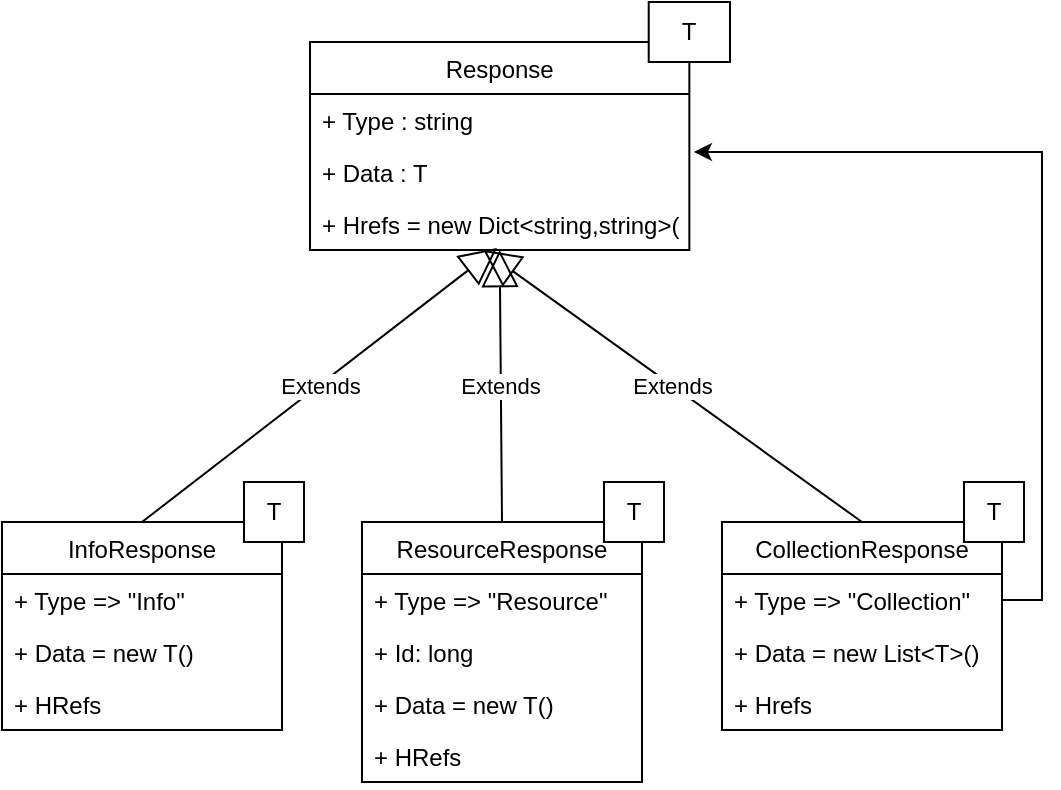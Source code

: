 <mxfile version="15.4.1" type="device"><diagram id="KbLSLMsUjB4GyHWstAiG" name="Page-1"><mxGraphModel dx="676" dy="579" grid="1" gridSize="10" guides="1" tooltips="1" connect="1" arrows="1" fold="1" page="1" pageScale="1" pageWidth="827" pageHeight="1169" math="0" shadow="0"><root><mxCell id="0"/><mxCell id="1" parent="0"/><mxCell id="xTfS2Yct2Bhlda6usDqQ-23" style="edgeStyle=orthogonalEdgeStyle;rounded=0;orthogonalLoop=1;jettySize=auto;html=1;exitX=1;exitY=0.5;exitDx=0;exitDy=0;entryX=1.012;entryY=0.115;entryDx=0;entryDy=0;entryPerimeter=0;" parent="1" source="xTfS2Yct2Bhlda6usDqQ-19" target="xTfS2Yct2Bhlda6usDqQ-7" edge="1"><mxGeometry relative="1" as="geometry"><mxPoint x="470" y="130" as="targetPoint"/></mxGeometry></mxCell><mxCell id="xTfS2Yct2Bhlda6usDqQ-16" value="Extends" style="endArrow=block;endSize=16;endFill=0;html=1;exitX=0.5;exitY=0;exitDx=0;exitDy=0;entryX=0.5;entryY=1;entryDx=0;entryDy=0;" parent="1" source="xTfS2Yct2Bhlda6usDqQ-11" target="xTfS2Yct2Bhlda6usDqQ-6" edge="1"><mxGeometry width="160" relative="1" as="geometry"><mxPoint x="299" y="580" as="sourcePoint"/><mxPoint x="370" y="230" as="targetPoint"/></mxGeometry></mxCell><mxCell id="xTfS2Yct2Bhlda6usDqQ-22" value="Extends" style="endArrow=block;endSize=16;endFill=0;html=1;exitX=0.5;exitY=0;exitDx=0;exitDy=0;entryX=0.457;entryY=1;entryDx=0;entryDy=0;entryPerimeter=0;" parent="1" source="xTfS2Yct2Bhlda6usDqQ-18" target="6-Qfm5SMKNs53TIIk_lK-2" edge="1"><mxGeometry width="160" relative="1" as="geometry"><mxPoint x="529" y="600" as="sourcePoint"/><mxPoint x="328.04" y="280.99" as="targetPoint"/></mxGeometry></mxCell><mxCell id="6-Qfm5SMKNs53TIIk_lK-6" value="" style="group" parent="1" vertex="1" connectable="0"><mxGeometry x="410" y="320" width="151" height="124" as="geometry"/></mxCell><mxCell id="xTfS2Yct2Bhlda6usDqQ-18" value="CollectionResponse" style="swimlane;fontStyle=0;childLayout=stackLayout;horizontal=1;startSize=26;fillColor=none;horizontalStack=0;resizeParent=1;resizeParentMax=0;resizeLast=0;collapsible=1;marginBottom=0;" parent="6-Qfm5SMKNs53TIIk_lK-6" vertex="1"><mxGeometry y="20" width="140" height="104" as="geometry"/></mxCell><mxCell id="xTfS2Yct2Bhlda6usDqQ-19" value="+ Type =&gt; &quot;Collection&quot;" style="text;strokeColor=none;fillColor=none;align=left;verticalAlign=top;spacingLeft=4;spacingRight=4;overflow=hidden;rotatable=0;points=[[0,0.5],[1,0.5]];portConstraint=eastwest;" parent="xTfS2Yct2Bhlda6usDqQ-18" vertex="1"><mxGeometry y="26" width="140" height="26" as="geometry"/></mxCell><mxCell id="xTfS2Yct2Bhlda6usDqQ-20" value="+ Data = new List&lt;T&gt;()&#xA;" style="text;strokeColor=none;fillColor=none;align=left;verticalAlign=top;spacingLeft=4;spacingRight=4;overflow=hidden;rotatable=0;points=[[0,0.5],[1,0.5]];portConstraint=eastwest;" parent="xTfS2Yct2Bhlda6usDqQ-18" vertex="1"><mxGeometry y="52" width="140" height="26" as="geometry"/></mxCell><mxCell id="6-Qfm5SMKNs53TIIk_lK-1" value="+ Hrefs&#xA;" style="text;strokeColor=none;fillColor=none;align=left;verticalAlign=top;spacingLeft=4;spacingRight=4;overflow=hidden;rotatable=0;points=[[0,0.5],[1,0.5]];portConstraint=eastwest;" parent="xTfS2Yct2Bhlda6usDqQ-18" vertex="1"><mxGeometry y="78" width="140" height="26" as="geometry"/></mxCell><mxCell id="6-Qfm5SMKNs53TIIk_lK-5" value="T" style="rounded=0;whiteSpace=wrap;html=1;" parent="6-Qfm5SMKNs53TIIk_lK-6" vertex="1"><mxGeometry x="121" width="30" height="30" as="geometry"/></mxCell><mxCell id="6-Qfm5SMKNs53TIIk_lK-7" value="" style="group" parent="1" vertex="1" connectable="0"><mxGeometry x="204" y="80" width="210" height="124" as="geometry"/></mxCell><mxCell id="xTfS2Yct2Bhlda6usDqQ-6" value="Response" style="swimlane;fontStyle=0;childLayout=stackLayout;horizontal=1;startSize=26;fillColor=none;horizontalStack=0;resizeParent=1;resizeParentMax=0;resizeLast=0;collapsible=1;marginBottom=0;" parent="6-Qfm5SMKNs53TIIk_lK-7" vertex="1"><mxGeometry y="20" width="189.677" height="104" as="geometry"/></mxCell><mxCell id="xTfS2Yct2Bhlda6usDqQ-8" value="+ Type : string" style="text;strokeColor=none;fillColor=none;align=left;verticalAlign=top;spacingLeft=4;spacingRight=4;overflow=hidden;rotatable=0;points=[[0,0.5],[1,0.5]];portConstraint=eastwest;" parent="xTfS2Yct2Bhlda6usDqQ-6" vertex="1"><mxGeometry y="26" width="189.677" height="26" as="geometry"/></mxCell><mxCell id="xTfS2Yct2Bhlda6usDqQ-7" value="+ Data : T" style="text;strokeColor=none;fillColor=none;align=left;verticalAlign=top;spacingLeft=4;spacingRight=4;overflow=hidden;rotatable=0;points=[[0,0.5],[1,0.5]];portConstraint=eastwest;" parent="xTfS2Yct2Bhlda6usDqQ-6" vertex="1"><mxGeometry y="52" width="189.677" height="26" as="geometry"/></mxCell><mxCell id="6-Qfm5SMKNs53TIIk_lK-2" value="+ Hrefs = new Dict&lt;string,string&gt;()" style="text;strokeColor=none;fillColor=none;align=left;verticalAlign=top;spacingLeft=4;spacingRight=4;overflow=hidden;rotatable=0;points=[[0,0.5],[1,0.5]];portConstraint=eastwest;" parent="xTfS2Yct2Bhlda6usDqQ-6" vertex="1"><mxGeometry y="78" width="189.677" height="26" as="geometry"/></mxCell><mxCell id="6-Qfm5SMKNs53TIIk_lK-3" value="T" style="rounded=0;whiteSpace=wrap;html=1;" parent="6-Qfm5SMKNs53TIIk_lK-7" vertex="1"><mxGeometry x="169.355" width="40.645" height="30" as="geometry"/></mxCell><mxCell id="6-Qfm5SMKNs53TIIk_lK-8" value="" style="group" parent="1" vertex="1" connectable="0"><mxGeometry x="230" y="320" width="151" height="150" as="geometry"/></mxCell><mxCell id="xTfS2Yct2Bhlda6usDqQ-11" value="ResourceResponse" style="swimlane;fontStyle=0;childLayout=stackLayout;horizontal=1;startSize=26;fillColor=none;horizontalStack=0;resizeParent=1;resizeParentMax=0;resizeLast=0;collapsible=1;marginBottom=0;" parent="6-Qfm5SMKNs53TIIk_lK-8" vertex="1"><mxGeometry y="20" width="140" height="130" as="geometry"/></mxCell><mxCell id="xTfS2Yct2Bhlda6usDqQ-12" value="+ Type =&gt; &quot;Resource&quot;" style="text;strokeColor=none;fillColor=none;align=left;verticalAlign=top;spacingLeft=4;spacingRight=4;overflow=hidden;rotatable=0;points=[[0,0.5],[1,0.5]];portConstraint=eastwest;" parent="xTfS2Yct2Bhlda6usDqQ-11" vertex="1"><mxGeometry y="26" width="140" height="26" as="geometry"/></mxCell><mxCell id="xTfS2Yct2Bhlda6usDqQ-15" value="+ Id: long" style="text;strokeColor=none;fillColor=none;align=left;verticalAlign=top;spacingLeft=4;spacingRight=4;overflow=hidden;rotatable=0;points=[[0,0.5],[1,0.5]];portConstraint=eastwest;" parent="xTfS2Yct2Bhlda6usDqQ-11" vertex="1"><mxGeometry y="52" width="140" height="26" as="geometry"/></mxCell><mxCell id="xTfS2Yct2Bhlda6usDqQ-14" value="+ Data = new T()" style="text;strokeColor=none;fillColor=none;align=left;verticalAlign=top;spacingLeft=4;spacingRight=4;overflow=hidden;rotatable=0;points=[[0,0.5],[1,0.5]];portConstraint=eastwest;" parent="xTfS2Yct2Bhlda6usDqQ-11" vertex="1"><mxGeometry y="78" width="140" height="26" as="geometry"/></mxCell><mxCell id="xTfS2Yct2Bhlda6usDqQ-13" value="+ HRefs" style="text;strokeColor=none;fillColor=none;align=left;verticalAlign=top;spacingLeft=4;spacingRight=4;overflow=hidden;rotatable=0;points=[[0,0.5],[1,0.5]];portConstraint=eastwest;" parent="xTfS2Yct2Bhlda6usDqQ-11" vertex="1"><mxGeometry y="104" width="140" height="26" as="geometry"/></mxCell><mxCell id="6-Qfm5SMKNs53TIIk_lK-4" value="T" style="rounded=0;whiteSpace=wrap;html=1;" parent="6-Qfm5SMKNs53TIIk_lK-8" vertex="1"><mxGeometry x="121" width="30" height="30" as="geometry"/></mxCell><mxCell id="6-Qfm5SMKNs53TIIk_lK-9" value="" style="group" parent="1" vertex="1" connectable="0"><mxGeometry x="50" y="320" width="151" height="150" as="geometry"/></mxCell><mxCell id="6-Qfm5SMKNs53TIIk_lK-10" value="InfoResponse" style="swimlane;fontStyle=0;childLayout=stackLayout;horizontal=1;startSize=26;fillColor=none;horizontalStack=0;resizeParent=1;resizeParentMax=0;resizeLast=0;collapsible=1;marginBottom=0;" parent="6-Qfm5SMKNs53TIIk_lK-9" vertex="1"><mxGeometry y="20" width="140" height="104" as="geometry"/></mxCell><mxCell id="6-Qfm5SMKNs53TIIk_lK-13" value="+ Type =&gt; &quot;Info&quot;" style="text;strokeColor=none;fillColor=none;align=left;verticalAlign=top;spacingLeft=4;spacingRight=4;overflow=hidden;rotatable=0;points=[[0,0.5],[1,0.5]];portConstraint=eastwest;" parent="6-Qfm5SMKNs53TIIk_lK-10" vertex="1"><mxGeometry y="26" width="140" height="26" as="geometry"/></mxCell><mxCell id="6-Qfm5SMKNs53TIIk_lK-12" value="+ Data = new T()" style="text;strokeColor=none;fillColor=none;align=left;verticalAlign=top;spacingLeft=4;spacingRight=4;overflow=hidden;rotatable=0;points=[[0,0.5],[1,0.5]];portConstraint=eastwest;" parent="6-Qfm5SMKNs53TIIk_lK-10" vertex="1"><mxGeometry y="52" width="140" height="26" as="geometry"/></mxCell><mxCell id="6-Qfm5SMKNs53TIIk_lK-14" value="+ HRefs" style="text;strokeColor=none;fillColor=none;align=left;verticalAlign=top;spacingLeft=4;spacingRight=4;overflow=hidden;rotatable=0;points=[[0,0.5],[1,0.5]];portConstraint=eastwest;" parent="6-Qfm5SMKNs53TIIk_lK-10" vertex="1"><mxGeometry y="78" width="140" height="26" as="geometry"/></mxCell><mxCell id="6-Qfm5SMKNs53TIIk_lK-15" value="T" style="rounded=0;whiteSpace=wrap;html=1;" parent="6-Qfm5SMKNs53TIIk_lK-9" vertex="1"><mxGeometry x="121" width="30" height="30" as="geometry"/></mxCell><mxCell id="6-Qfm5SMKNs53TIIk_lK-16" value="Extends" style="endArrow=block;endSize=16;endFill=0;html=1;exitX=0.5;exitY=0;exitDx=0;exitDy=0;entryX=0.493;entryY=0.962;entryDx=0;entryDy=0;entryPerimeter=0;" parent="1" source="6-Qfm5SMKNs53TIIk_lK-10" target="6-Qfm5SMKNs53TIIk_lK-2" edge="1"><mxGeometry width="160" relative="1" as="geometry"><mxPoint x="100" y="280" as="sourcePoint"/><mxPoint x="260" y="280" as="targetPoint"/></mxGeometry></mxCell></root></mxGraphModel></diagram></mxfile>